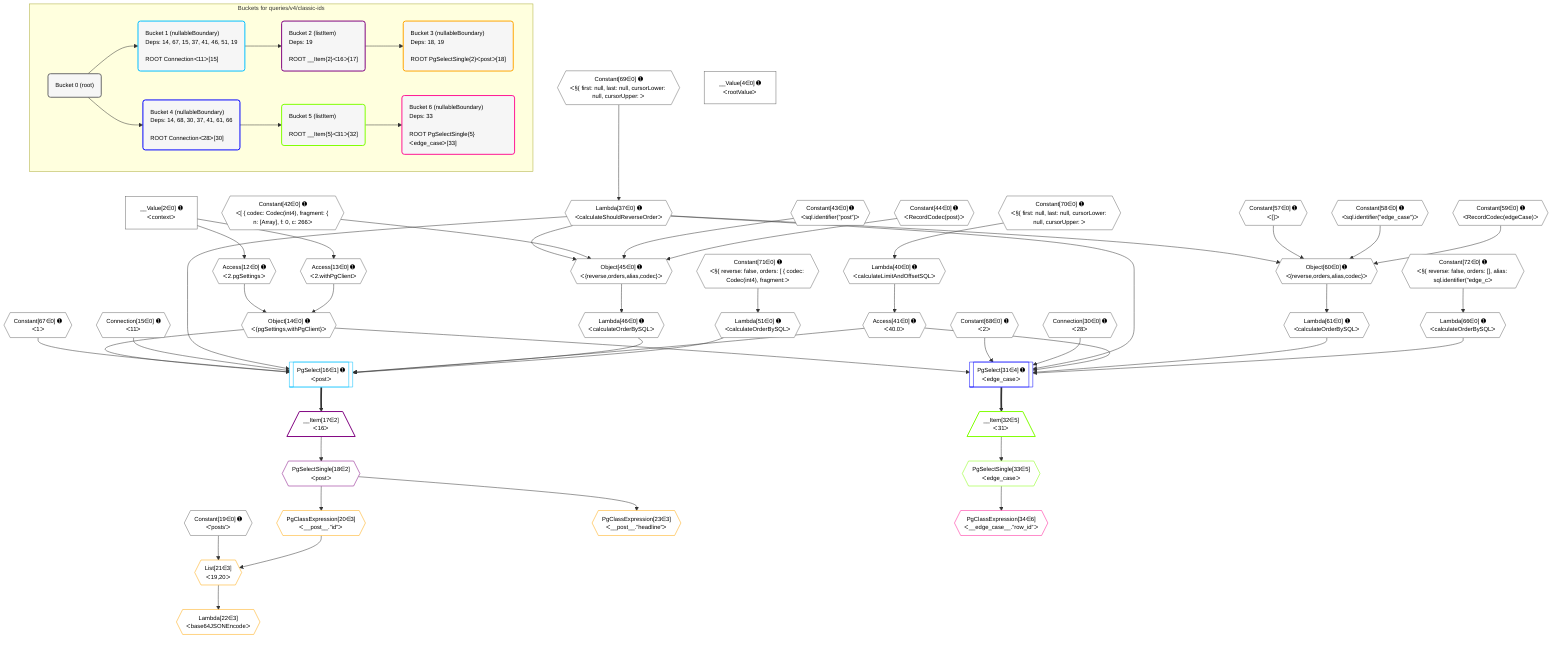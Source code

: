 %%{init: {'themeVariables': { 'fontSize': '12px'}}}%%
graph TD
    classDef path fill:#eee,stroke:#000,color:#000
    classDef plan fill:#fff,stroke-width:1px,color:#000
    classDef itemplan fill:#fff,stroke-width:2px,color:#000
    classDef unbatchedplan fill:#dff,stroke-width:1px,color:#000
    classDef sideeffectplan fill:#fcc,stroke-width:2px,color:#000
    classDef bucket fill:#f6f6f6,color:#000,stroke-width:2px,text-align:left


    %% plan dependencies
    Object45{{"Object[45∈0] ➊<br />ᐸ{reverse,orders,alias,codec}ᐳ"}}:::plan
    Lambda37{{"Lambda[37∈0] ➊<br />ᐸcalculateShouldReverseOrderᐳ"}}:::plan
    Constant42{{"Constant[42∈0] ➊<br />ᐸ[ { codec: Codec(int4), fragment: { n: [Array], f: 0, c: 266ᐳ"}}:::plan
    Constant43{{"Constant[43∈0] ➊<br />ᐸsql.identifier(”post”)ᐳ"}}:::plan
    Constant44{{"Constant[44∈0] ➊<br />ᐸRecordCodec(post)ᐳ"}}:::plan
    Lambda37 & Constant42 & Constant43 & Constant44 --> Object45
    Object60{{"Object[60∈0] ➊<br />ᐸ{reverse,orders,alias,codec}ᐳ"}}:::plan
    Constant57{{"Constant[57∈0] ➊<br />ᐸ[]ᐳ"}}:::plan
    Constant58{{"Constant[58∈0] ➊<br />ᐸsql.identifier(”edge_case”)ᐳ"}}:::plan
    Constant59{{"Constant[59∈0] ➊<br />ᐸRecordCodec(edgeCase)ᐳ"}}:::plan
    Lambda37 & Constant57 & Constant58 & Constant59 --> Object60
    Object14{{"Object[14∈0] ➊<br />ᐸ{pgSettings,withPgClient}ᐳ"}}:::plan
    Access12{{"Access[12∈0] ➊<br />ᐸ2.pgSettingsᐳ"}}:::plan
    Access13{{"Access[13∈0] ➊<br />ᐸ2.withPgClientᐳ"}}:::plan
    Access12 & Access13 --> Object14
    __Value2["__Value[2∈0] ➊<br />ᐸcontextᐳ"]:::plan
    __Value2 --> Access12
    __Value2 --> Access13
    Constant69{{"Constant[69∈0] ➊<br />ᐸ§{ first: null, last: null, cursorLower: null, cursorUpper: ᐳ"}}:::plan
    Constant69 --> Lambda37
    Lambda40{{"Lambda[40∈0] ➊<br />ᐸcalculateLimitAndOffsetSQLᐳ"}}:::plan
    Constant70{{"Constant[70∈0] ➊<br />ᐸ§{ first: null, last: null, cursorLower: null, cursorUpper: ᐳ"}}:::plan
    Constant70 --> Lambda40
    Access41{{"Access[41∈0] ➊<br />ᐸ40.0ᐳ"}}:::plan
    Lambda40 --> Access41
    Lambda46{{"Lambda[46∈0] ➊<br />ᐸcalculateOrderBySQLᐳ"}}:::plan
    Object45 --> Lambda46
    Lambda51{{"Lambda[51∈0] ➊<br />ᐸcalculateOrderBySQLᐳ"}}:::plan
    Constant71{{"Constant[71∈0] ➊<br />ᐸ§{ reverse: false, orders: [ { codec: Codec(int4), fragment:ᐳ"}}:::plan
    Constant71 --> Lambda51
    Lambda61{{"Lambda[61∈0] ➊<br />ᐸcalculateOrderBySQLᐳ"}}:::plan
    Object60 --> Lambda61
    Lambda66{{"Lambda[66∈0] ➊<br />ᐸcalculateOrderBySQLᐳ"}}:::plan
    Constant72{{"Constant[72∈0] ➊<br />ᐸ§{ reverse: false, orders: [], alias: sql.identifier(”edge_cᐳ"}}:::plan
    Constant72 --> Lambda66
    __Value4["__Value[4∈0] ➊<br />ᐸrootValueᐳ"]:::plan
    Connection15{{"Connection[15∈0] ➊<br />ᐸ11ᐳ"}}:::plan
    Constant19{{"Constant[19∈0] ➊<br />ᐸ'posts'ᐳ"}}:::plan
    Connection30{{"Connection[30∈0] ➊<br />ᐸ28ᐳ"}}:::plan
    Constant67{{"Constant[67∈0] ➊<br />ᐸ1ᐳ"}}:::plan
    Constant68{{"Constant[68∈0] ➊<br />ᐸ2ᐳ"}}:::plan
    PgSelect16[["PgSelect[16∈1] ➊<br />ᐸpostᐳ"]]:::plan
    Object14 & Constant67 & Connection15 & Lambda37 & Access41 & Lambda46 & Lambda51 --> PgSelect16
    __Item17[/"__Item[17∈2]<br />ᐸ16ᐳ"\]:::itemplan
    PgSelect16 ==> __Item17
    PgSelectSingle18{{"PgSelectSingle[18∈2]<br />ᐸpostᐳ"}}:::plan
    __Item17 --> PgSelectSingle18
    List21{{"List[21∈3]<br />ᐸ19,20ᐳ"}}:::plan
    PgClassExpression20{{"PgClassExpression[20∈3]<br />ᐸ__post__.”id”ᐳ"}}:::plan
    Constant19 & PgClassExpression20 --> List21
    PgSelectSingle18 --> PgClassExpression20
    Lambda22{{"Lambda[22∈3]<br />ᐸbase64JSONEncodeᐳ"}}:::plan
    List21 --> Lambda22
    PgClassExpression23{{"PgClassExpression[23∈3]<br />ᐸ__post__.”headline”ᐳ"}}:::plan
    PgSelectSingle18 --> PgClassExpression23
    PgSelect31[["PgSelect[31∈4] ➊<br />ᐸedge_caseᐳ"]]:::plan
    Object14 & Constant68 & Connection30 & Lambda37 & Access41 & Lambda61 & Lambda66 --> PgSelect31
    __Item32[/"__Item[32∈5]<br />ᐸ31ᐳ"\]:::itemplan
    PgSelect31 ==> __Item32
    PgSelectSingle33{{"PgSelectSingle[33∈5]<br />ᐸedge_caseᐳ"}}:::plan
    __Item32 --> PgSelectSingle33
    PgClassExpression34{{"PgClassExpression[34∈6]<br />ᐸ__edge_case__.”row_id”ᐳ"}}:::plan
    PgSelectSingle33 --> PgClassExpression34

    %% define steps

    subgraph "Buckets for queries/v4/classic-ids"
    Bucket0("Bucket 0 (root)"):::bucket
    classDef bucket0 stroke:#696969
    class Bucket0,__Value2,__Value4,Access12,Access13,Object14,Connection15,Constant19,Connection30,Lambda37,Lambda40,Access41,Constant42,Constant43,Constant44,Object45,Lambda46,Lambda51,Constant57,Constant58,Constant59,Object60,Lambda61,Lambda66,Constant67,Constant68,Constant69,Constant70,Constant71,Constant72 bucket0
    Bucket1("Bucket 1 (nullableBoundary)<br />Deps: 14, 67, 15, 37, 41, 46, 51, 19<br /><br />ROOT Connectionᐸ11ᐳ[15]"):::bucket
    classDef bucket1 stroke:#00bfff
    class Bucket1,PgSelect16 bucket1
    Bucket2("Bucket 2 (listItem)<br />Deps: 19<br /><br />ROOT __Item{2}ᐸ16ᐳ[17]"):::bucket
    classDef bucket2 stroke:#7f007f
    class Bucket2,__Item17,PgSelectSingle18 bucket2
    Bucket3("Bucket 3 (nullableBoundary)<br />Deps: 18, 19<br /><br />ROOT PgSelectSingle{2}ᐸpostᐳ[18]"):::bucket
    classDef bucket3 stroke:#ffa500
    class Bucket3,PgClassExpression20,List21,Lambda22,PgClassExpression23 bucket3
    Bucket4("Bucket 4 (nullableBoundary)<br />Deps: 14, 68, 30, 37, 41, 61, 66<br /><br />ROOT Connectionᐸ28ᐳ[30]"):::bucket
    classDef bucket4 stroke:#0000ff
    class Bucket4,PgSelect31 bucket4
    Bucket5("Bucket 5 (listItem)<br /><br />ROOT __Item{5}ᐸ31ᐳ[32]"):::bucket
    classDef bucket5 stroke:#7fff00
    class Bucket5,__Item32,PgSelectSingle33 bucket5
    Bucket6("Bucket 6 (nullableBoundary)<br />Deps: 33<br /><br />ROOT PgSelectSingle{5}ᐸedge_caseᐳ[33]"):::bucket
    classDef bucket6 stroke:#ff1493
    class Bucket6,PgClassExpression34 bucket6
    Bucket0 --> Bucket1 & Bucket4
    Bucket1 --> Bucket2
    Bucket2 --> Bucket3
    Bucket4 --> Bucket5
    Bucket5 --> Bucket6
    end